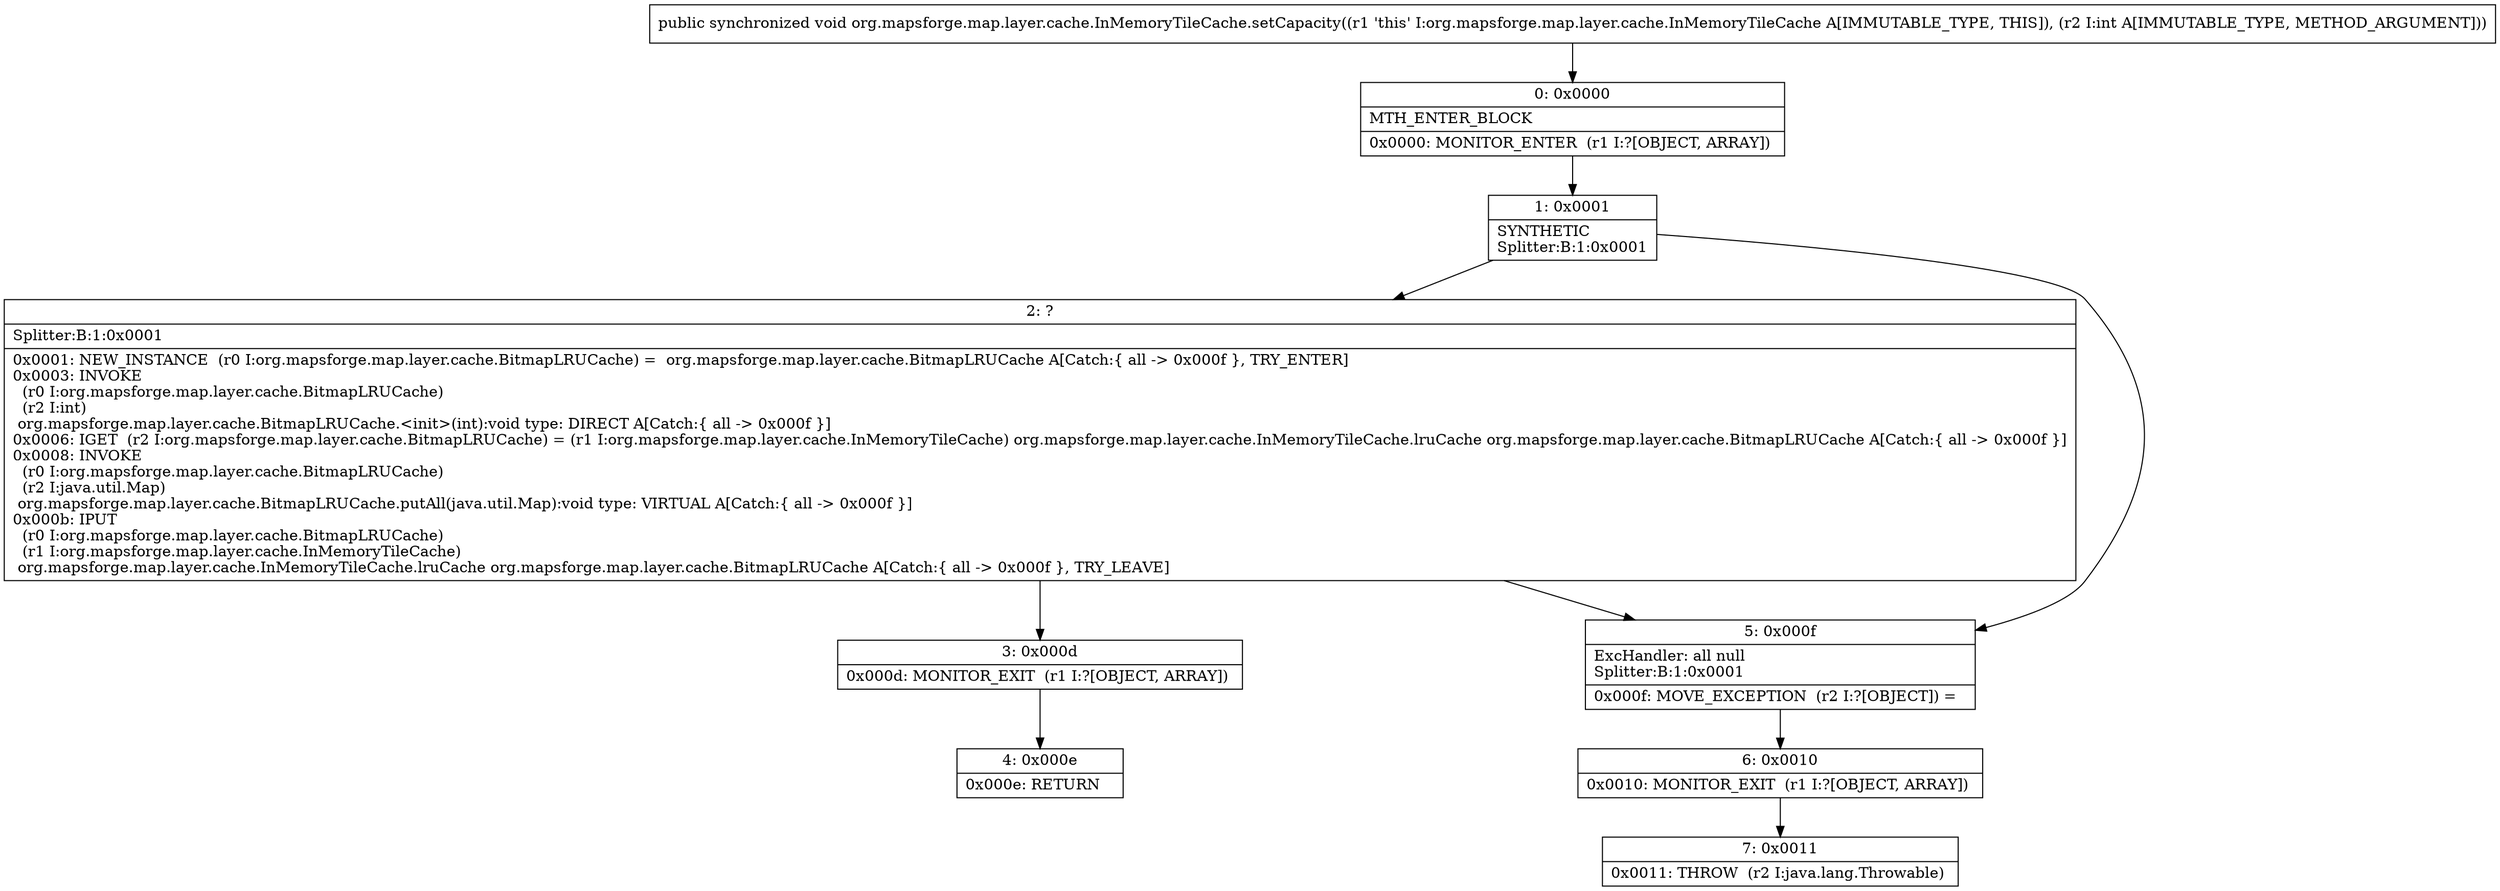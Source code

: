 digraph "CFG fororg.mapsforge.map.layer.cache.InMemoryTileCache.setCapacity(I)V" {
Node_0 [shape=record,label="{0\:\ 0x0000|MTH_ENTER_BLOCK\l|0x0000: MONITOR_ENTER  (r1 I:?[OBJECT, ARRAY]) \l}"];
Node_1 [shape=record,label="{1\:\ 0x0001|SYNTHETIC\lSplitter:B:1:0x0001\l}"];
Node_2 [shape=record,label="{2\:\ ?|Splitter:B:1:0x0001\l|0x0001: NEW_INSTANCE  (r0 I:org.mapsforge.map.layer.cache.BitmapLRUCache) =  org.mapsforge.map.layer.cache.BitmapLRUCache A[Catch:\{ all \-\> 0x000f \}, TRY_ENTER]\l0x0003: INVOKE  \l  (r0 I:org.mapsforge.map.layer.cache.BitmapLRUCache)\l  (r2 I:int)\l org.mapsforge.map.layer.cache.BitmapLRUCache.\<init\>(int):void type: DIRECT A[Catch:\{ all \-\> 0x000f \}]\l0x0006: IGET  (r2 I:org.mapsforge.map.layer.cache.BitmapLRUCache) = (r1 I:org.mapsforge.map.layer.cache.InMemoryTileCache) org.mapsforge.map.layer.cache.InMemoryTileCache.lruCache org.mapsforge.map.layer.cache.BitmapLRUCache A[Catch:\{ all \-\> 0x000f \}]\l0x0008: INVOKE  \l  (r0 I:org.mapsforge.map.layer.cache.BitmapLRUCache)\l  (r2 I:java.util.Map)\l org.mapsforge.map.layer.cache.BitmapLRUCache.putAll(java.util.Map):void type: VIRTUAL A[Catch:\{ all \-\> 0x000f \}]\l0x000b: IPUT  \l  (r0 I:org.mapsforge.map.layer.cache.BitmapLRUCache)\l  (r1 I:org.mapsforge.map.layer.cache.InMemoryTileCache)\l org.mapsforge.map.layer.cache.InMemoryTileCache.lruCache org.mapsforge.map.layer.cache.BitmapLRUCache A[Catch:\{ all \-\> 0x000f \}, TRY_LEAVE]\l}"];
Node_3 [shape=record,label="{3\:\ 0x000d|0x000d: MONITOR_EXIT  (r1 I:?[OBJECT, ARRAY]) \l}"];
Node_4 [shape=record,label="{4\:\ 0x000e|0x000e: RETURN   \l}"];
Node_5 [shape=record,label="{5\:\ 0x000f|ExcHandler: all null\lSplitter:B:1:0x0001\l|0x000f: MOVE_EXCEPTION  (r2 I:?[OBJECT]) =  \l}"];
Node_6 [shape=record,label="{6\:\ 0x0010|0x0010: MONITOR_EXIT  (r1 I:?[OBJECT, ARRAY]) \l}"];
Node_7 [shape=record,label="{7\:\ 0x0011|0x0011: THROW  (r2 I:java.lang.Throwable) \l}"];
MethodNode[shape=record,label="{public synchronized void org.mapsforge.map.layer.cache.InMemoryTileCache.setCapacity((r1 'this' I:org.mapsforge.map.layer.cache.InMemoryTileCache A[IMMUTABLE_TYPE, THIS]), (r2 I:int A[IMMUTABLE_TYPE, METHOD_ARGUMENT])) }"];
MethodNode -> Node_0;
Node_0 -> Node_1;
Node_1 -> Node_2;
Node_1 -> Node_5;
Node_2 -> Node_3;
Node_2 -> Node_5;
Node_3 -> Node_4;
Node_5 -> Node_6;
Node_6 -> Node_7;
}

